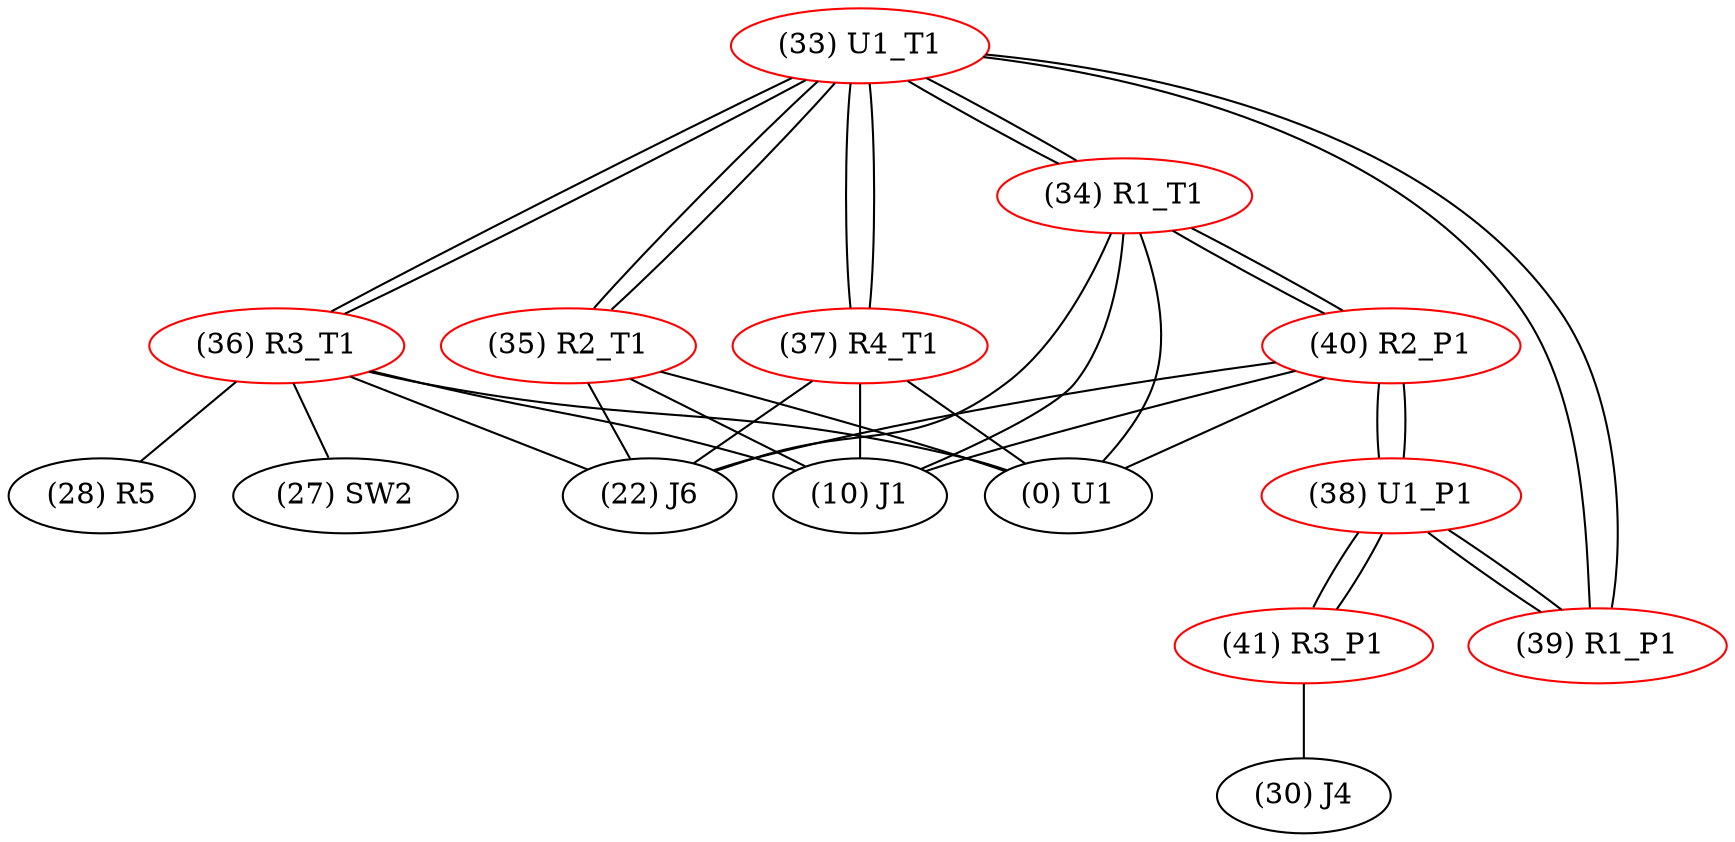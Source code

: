 graph {
	33 [label="(33) U1_T1" color=red]
	34 [label="(34) R1_T1"]
	35 [label="(35) R2_T1"]
	36 [label="(36) R3_T1"]
	37 [label="(37) R4_T1"]
	39 [label="(39) R1_P1"]
	34 [label="(34) R1_T1" color=red]
	0 [label="(0) U1"]
	22 [label="(22) J6"]
	40 [label="(40) R2_P1"]
	10 [label="(10) J1"]
	33 [label="(33) U1_T1"]
	35 [label="(35) R2_T1" color=red]
	0 [label="(0) U1"]
	22 [label="(22) J6"]
	10 [label="(10) J1"]
	33 [label="(33) U1_T1"]
	36 [label="(36) R3_T1" color=red]
	10 [label="(10) J1"]
	28 [label="(28) R5"]
	0 [label="(0) U1"]
	22 [label="(22) J6"]
	27 [label="(27) SW2"]
	33 [label="(33) U1_T1"]
	37 [label="(37) R4_T1" color=red]
	22 [label="(22) J6"]
	0 [label="(0) U1"]
	10 [label="(10) J1"]
	33 [label="(33) U1_T1"]
	38 [label="(38) U1_P1" color=red]
	41 [label="(41) R3_P1"]
	40 [label="(40) R2_P1"]
	39 [label="(39) R1_P1"]
	39 [label="(39) R1_P1" color=red]
	33 [label="(33) U1_T1"]
	38 [label="(38) U1_P1"]
	40 [label="(40) R2_P1" color=red]
	0 [label="(0) U1"]
	22 [label="(22) J6"]
	10 [label="(10) J1"]
	34 [label="(34) R1_T1"]
	38 [label="(38) U1_P1"]
	41 [label="(41) R3_P1" color=red]
	30 [label="(30) J4"]
	38 [label="(38) U1_P1"]
	33 -- 34
	33 -- 35
	33 -- 36
	33 -- 37
	33 -- 39
	34 -- 0
	34 -- 22
	34 -- 40
	34 -- 10
	34 -- 33
	35 -- 0
	35 -- 22
	35 -- 10
	35 -- 33
	36 -- 10
	36 -- 28
	36 -- 0
	36 -- 22
	36 -- 27
	36 -- 33
	37 -- 22
	37 -- 0
	37 -- 10
	37 -- 33
	38 -- 41
	38 -- 40
	38 -- 39
	39 -- 33
	39 -- 38
	40 -- 0
	40 -- 22
	40 -- 10
	40 -- 34
	40 -- 38
	41 -- 30
	41 -- 38
}